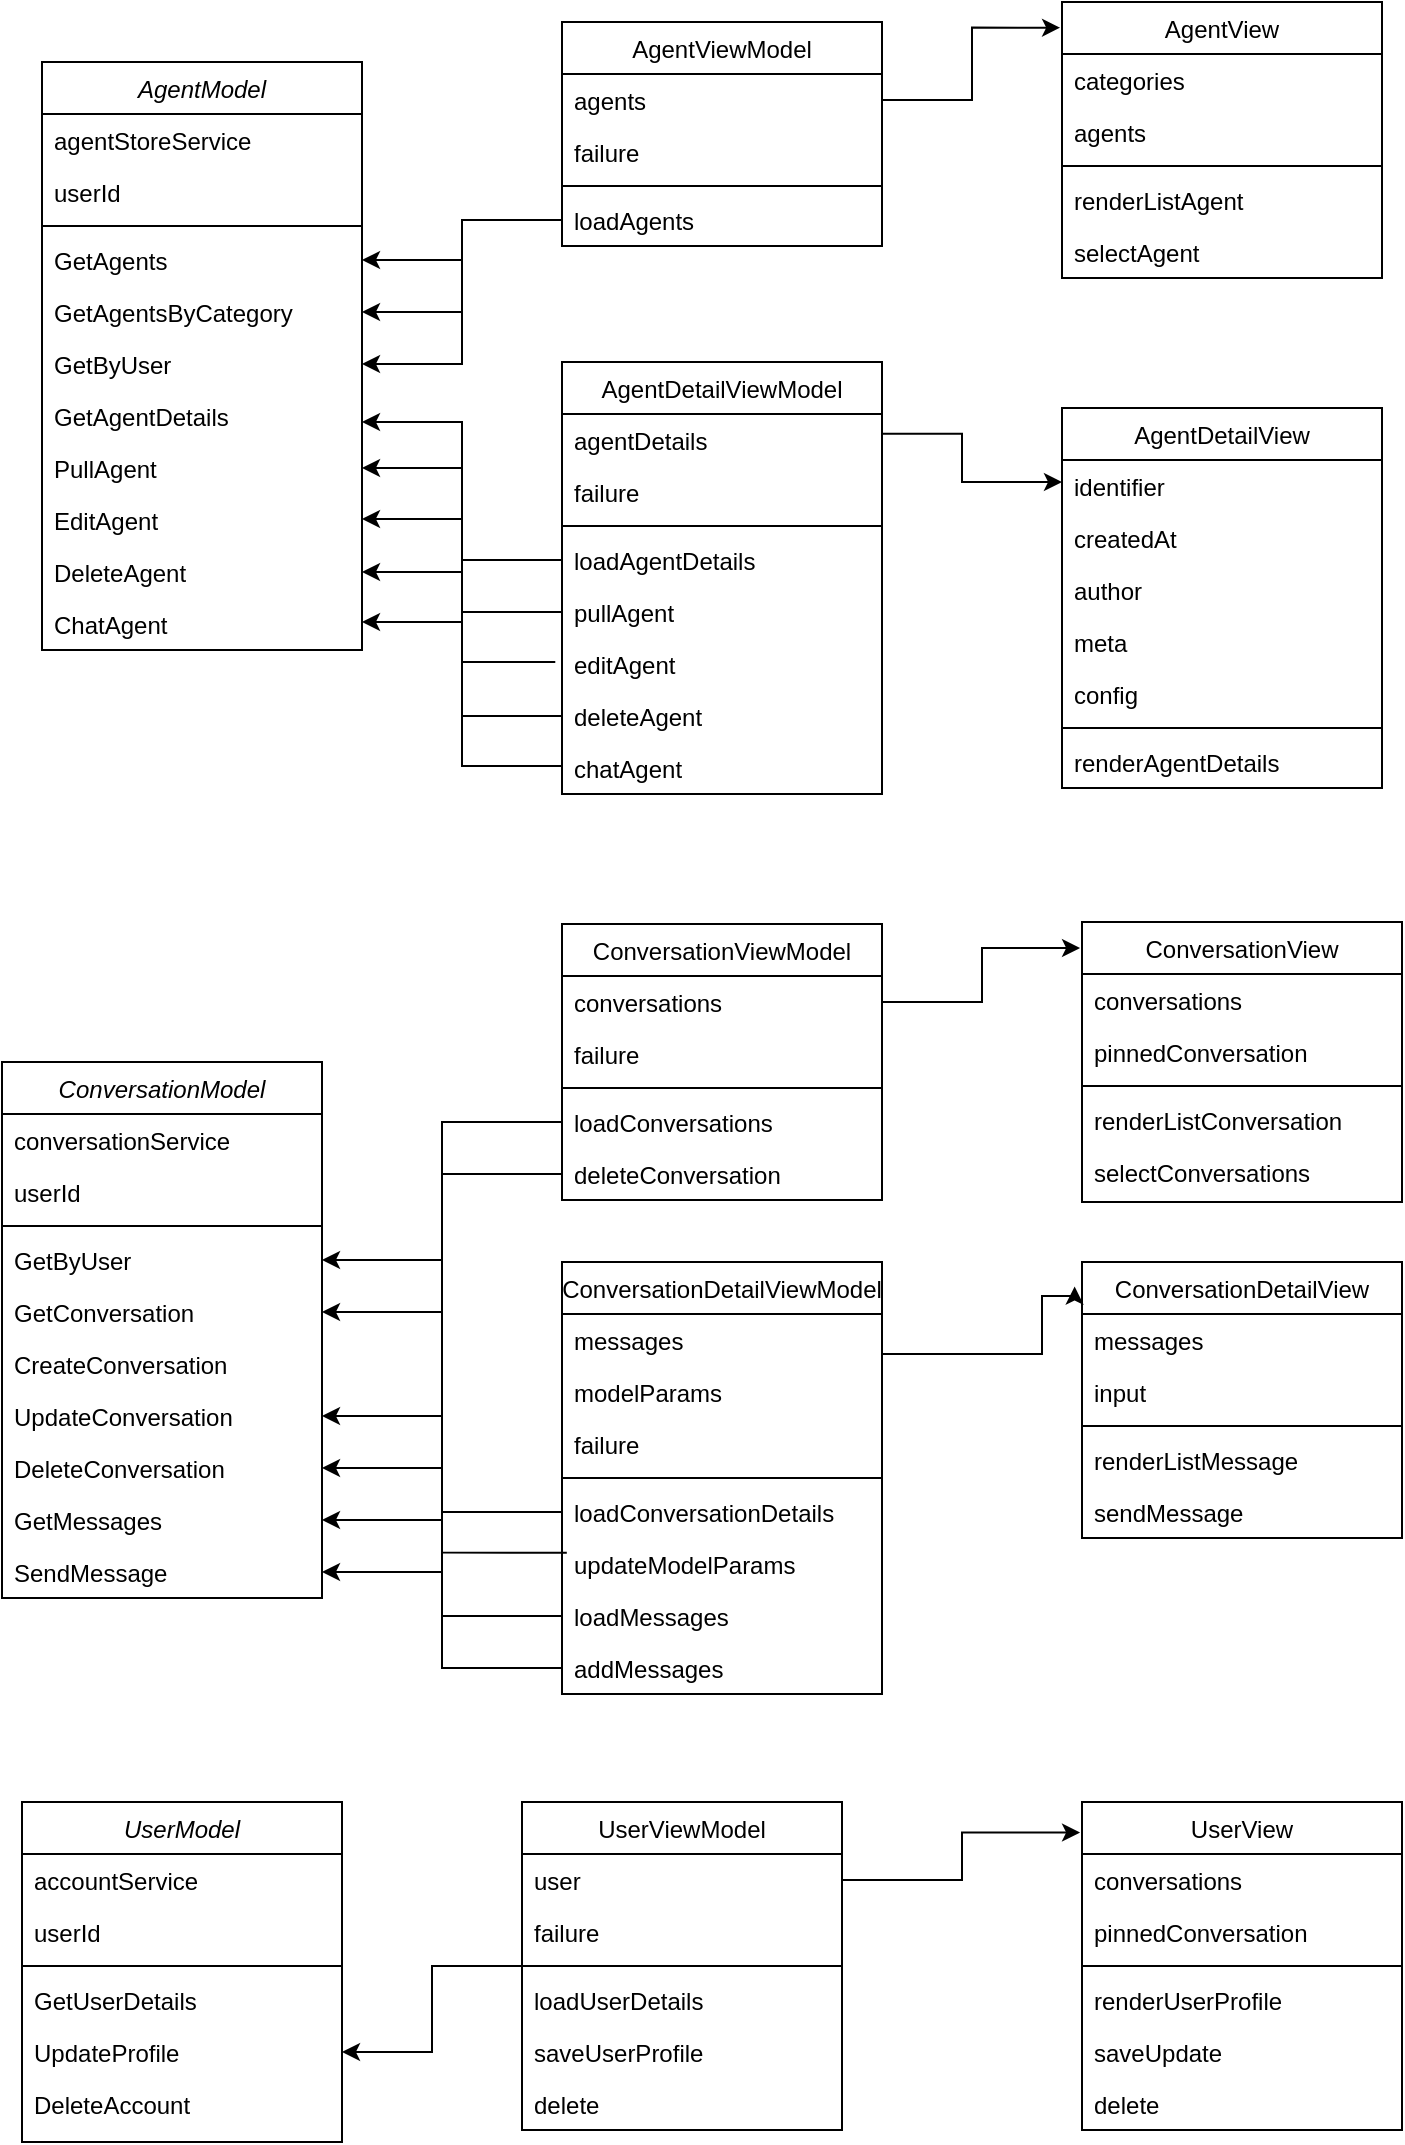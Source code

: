 <mxfile version="24.8.3">
  <diagram id="C5RBs43oDa-KdzZeNtuy" name="Page-1">
    <mxGraphModel dx="1075" dy="497" grid="1" gridSize="10" guides="1" tooltips="1" connect="1" arrows="1" fold="1" page="1" pageScale="1" pageWidth="827" pageHeight="1169" math="0" shadow="0">
      <root>
        <mxCell id="WIyWlLk6GJQsqaUBKTNV-0" />
        <mxCell id="WIyWlLk6GJQsqaUBKTNV-1" parent="WIyWlLk6GJQsqaUBKTNV-0" />
        <mxCell id="zkfFHV4jXpPFQw0GAbJ--0" value="AgentModel" style="swimlane;fontStyle=2;align=center;verticalAlign=top;childLayout=stackLayout;horizontal=1;startSize=26;horizontalStack=0;resizeParent=1;resizeLast=0;collapsible=1;marginBottom=0;rounded=0;shadow=0;strokeWidth=1;" parent="WIyWlLk6GJQsqaUBKTNV-1" vertex="1">
          <mxGeometry x="60" y="70" width="160" height="294" as="geometry">
            <mxRectangle x="230" y="140" width="160" height="26" as="alternateBounds" />
          </mxGeometry>
        </mxCell>
        <mxCell id="C8YrV_E6YMcFxFq59L44-29" value="agentStoreService" style="text;align=left;verticalAlign=top;spacingLeft=4;spacingRight=4;overflow=hidden;rotatable=0;points=[[0,0.5],[1,0.5]];portConstraint=eastwest;" vertex="1" parent="zkfFHV4jXpPFQw0GAbJ--0">
          <mxGeometry y="26" width="160" height="26" as="geometry" />
        </mxCell>
        <mxCell id="zkfFHV4jXpPFQw0GAbJ--1" value="userId" style="text;align=left;verticalAlign=top;spacingLeft=4;spacingRight=4;overflow=hidden;rotatable=0;points=[[0,0.5],[1,0.5]];portConstraint=eastwest;" parent="zkfFHV4jXpPFQw0GAbJ--0" vertex="1">
          <mxGeometry y="52" width="160" height="26" as="geometry" />
        </mxCell>
        <mxCell id="zkfFHV4jXpPFQw0GAbJ--4" value="" style="line;html=1;strokeWidth=1;align=left;verticalAlign=middle;spacingTop=-1;spacingLeft=3;spacingRight=3;rotatable=0;labelPosition=right;points=[];portConstraint=eastwest;" parent="zkfFHV4jXpPFQw0GAbJ--0" vertex="1">
          <mxGeometry y="78" width="160" height="8" as="geometry" />
        </mxCell>
        <mxCell id="C8YrV_E6YMcFxFq59L44-28" value="GetAgents" style="text;align=left;verticalAlign=top;spacingLeft=4;spacingRight=4;overflow=hidden;rotatable=0;points=[[0,0.5],[1,0.5]];portConstraint=eastwest;" vertex="1" parent="zkfFHV4jXpPFQw0GAbJ--0">
          <mxGeometry y="86" width="160" height="26" as="geometry" />
        </mxCell>
        <mxCell id="C8YrV_E6YMcFxFq59L44-23" value="GetAgentsByCategory" style="text;align=left;verticalAlign=top;spacingLeft=4;spacingRight=4;overflow=hidden;rotatable=0;points=[[0,0.5],[1,0.5]];portConstraint=eastwest;" vertex="1" parent="zkfFHV4jXpPFQw0GAbJ--0">
          <mxGeometry y="112" width="160" height="26" as="geometry" />
        </mxCell>
        <mxCell id="C8YrV_E6YMcFxFq59L44-26" value="GetByUser" style="text;align=left;verticalAlign=top;spacingLeft=4;spacingRight=4;overflow=hidden;rotatable=0;points=[[0,0.5],[1,0.5]];portConstraint=eastwest;" vertex="1" parent="zkfFHV4jXpPFQw0GAbJ--0">
          <mxGeometry y="138" width="160" height="26" as="geometry" />
        </mxCell>
        <mxCell id="C8YrV_E6YMcFxFq59L44-24" value="GetAgentDetails" style="text;align=left;verticalAlign=top;spacingLeft=4;spacingRight=4;overflow=hidden;rotatable=0;points=[[0,0.5],[1,0.5]];portConstraint=eastwest;" vertex="1" parent="zkfFHV4jXpPFQw0GAbJ--0">
          <mxGeometry y="164" width="160" height="26" as="geometry" />
        </mxCell>
        <mxCell id="C8YrV_E6YMcFxFq59L44-25" value="PullAgent" style="text;align=left;verticalAlign=top;spacingLeft=4;spacingRight=4;overflow=hidden;rotatable=0;points=[[0,0.5],[1,0.5]];portConstraint=eastwest;" vertex="1" parent="zkfFHV4jXpPFQw0GAbJ--0">
          <mxGeometry y="190" width="160" height="26" as="geometry" />
        </mxCell>
        <mxCell id="C8YrV_E6YMcFxFq59L44-27" value="EditAgent" style="text;align=left;verticalAlign=top;spacingLeft=4;spacingRight=4;overflow=hidden;rotatable=0;points=[[0,0.5],[1,0.5]];portConstraint=eastwest;" vertex="1" parent="zkfFHV4jXpPFQw0GAbJ--0">
          <mxGeometry y="216" width="160" height="26" as="geometry" />
        </mxCell>
        <mxCell id="C8YrV_E6YMcFxFq59L44-57" value="DeleteAgent" style="text;align=left;verticalAlign=top;spacingLeft=4;spacingRight=4;overflow=hidden;rotatable=0;points=[[0,0.5],[1,0.5]];portConstraint=eastwest;" vertex="1" parent="zkfFHV4jXpPFQw0GAbJ--0">
          <mxGeometry y="242" width="160" height="26" as="geometry" />
        </mxCell>
        <mxCell id="zkfFHV4jXpPFQw0GAbJ--5" value="ChatAgent" style="text;align=left;verticalAlign=top;spacingLeft=4;spacingRight=4;overflow=hidden;rotatable=0;points=[[0,0.5],[1,0.5]];portConstraint=eastwest;" parent="zkfFHV4jXpPFQw0GAbJ--0" vertex="1">
          <mxGeometry y="268" width="160" height="26" as="geometry" />
        </mxCell>
        <mxCell id="zkfFHV4jXpPFQw0GAbJ--6" value="AgentView" style="swimlane;fontStyle=0;align=center;verticalAlign=top;childLayout=stackLayout;horizontal=1;startSize=26;horizontalStack=0;resizeParent=1;resizeLast=0;collapsible=1;marginBottom=0;rounded=0;shadow=0;strokeWidth=1;" parent="WIyWlLk6GJQsqaUBKTNV-1" vertex="1">
          <mxGeometry x="570" y="40" width="160" height="138" as="geometry">
            <mxRectangle x="130" y="380" width="160" height="26" as="alternateBounds" />
          </mxGeometry>
        </mxCell>
        <mxCell id="zkfFHV4jXpPFQw0GAbJ--7" value="categories" style="text;align=left;verticalAlign=top;spacingLeft=4;spacingRight=4;overflow=hidden;rotatable=0;points=[[0,0.5],[1,0.5]];portConstraint=eastwest;" parent="zkfFHV4jXpPFQw0GAbJ--6" vertex="1">
          <mxGeometry y="26" width="160" height="26" as="geometry" />
        </mxCell>
        <mxCell id="C8YrV_E6YMcFxFq59L44-31" value="agents" style="text;align=left;verticalAlign=top;spacingLeft=4;spacingRight=4;overflow=hidden;rotatable=0;points=[[0,0.5],[1,0.5]];portConstraint=eastwest;" vertex="1" parent="zkfFHV4jXpPFQw0GAbJ--6">
          <mxGeometry y="52" width="160" height="26" as="geometry" />
        </mxCell>
        <mxCell id="zkfFHV4jXpPFQw0GAbJ--9" value="" style="line;html=1;strokeWidth=1;align=left;verticalAlign=middle;spacingTop=-1;spacingLeft=3;spacingRight=3;rotatable=0;labelPosition=right;points=[];portConstraint=eastwest;" parent="zkfFHV4jXpPFQw0GAbJ--6" vertex="1">
          <mxGeometry y="78" width="160" height="8" as="geometry" />
        </mxCell>
        <mxCell id="C8YrV_E6YMcFxFq59L44-117" value="renderListAgent" style="text;align=left;verticalAlign=top;spacingLeft=4;spacingRight=4;overflow=hidden;rotatable=0;points=[[0,0.5],[1,0.5]];portConstraint=eastwest;" vertex="1" parent="zkfFHV4jXpPFQw0GAbJ--6">
          <mxGeometry y="86" width="160" height="26" as="geometry" />
        </mxCell>
        <mxCell id="C8YrV_E6YMcFxFq59L44-119" value="selectAgent" style="text;align=left;verticalAlign=top;spacingLeft=4;spacingRight=4;overflow=hidden;rotatable=0;points=[[0,0.5],[1,0.5]];portConstraint=eastwest;" vertex="1" parent="zkfFHV4jXpPFQw0GAbJ--6">
          <mxGeometry y="112" width="160" height="26" as="geometry" />
        </mxCell>
        <mxCell id="zkfFHV4jXpPFQw0GAbJ--17" value="AgentViewModel" style="swimlane;fontStyle=0;align=center;verticalAlign=top;childLayout=stackLayout;horizontal=1;startSize=26;horizontalStack=0;resizeParent=1;resizeLast=0;collapsible=1;marginBottom=0;rounded=0;shadow=0;strokeWidth=1;" parent="WIyWlLk6GJQsqaUBKTNV-1" vertex="1">
          <mxGeometry x="320" y="50" width="160" height="112" as="geometry">
            <mxRectangle x="550" y="140" width="160" height="26" as="alternateBounds" />
          </mxGeometry>
        </mxCell>
        <mxCell id="zkfFHV4jXpPFQw0GAbJ--18" value="agents" style="text;align=left;verticalAlign=top;spacingLeft=4;spacingRight=4;overflow=hidden;rotatable=0;points=[[0,0.5],[1,0.5]];portConstraint=eastwest;" parent="zkfFHV4jXpPFQw0GAbJ--17" vertex="1">
          <mxGeometry y="26" width="160" height="26" as="geometry" />
        </mxCell>
        <mxCell id="zkfFHV4jXpPFQw0GAbJ--22" value="failure" style="text;align=left;verticalAlign=top;spacingLeft=4;spacingRight=4;overflow=hidden;rotatable=0;points=[[0,0.5],[1,0.5]];portConstraint=eastwest;rounded=0;shadow=0;html=0;" parent="zkfFHV4jXpPFQw0GAbJ--17" vertex="1">
          <mxGeometry y="52" width="160" height="26" as="geometry" />
        </mxCell>
        <mxCell id="zkfFHV4jXpPFQw0GAbJ--23" value="" style="line;html=1;strokeWidth=1;align=left;verticalAlign=middle;spacingTop=-1;spacingLeft=3;spacingRight=3;rotatable=0;labelPosition=right;points=[];portConstraint=eastwest;" parent="zkfFHV4jXpPFQw0GAbJ--17" vertex="1">
          <mxGeometry y="78" width="160" height="8" as="geometry" />
        </mxCell>
        <mxCell id="zkfFHV4jXpPFQw0GAbJ--24" value="loadAgents" style="text;align=left;verticalAlign=top;spacingLeft=4;spacingRight=4;overflow=hidden;rotatable=0;points=[[0,0.5],[1,0.5]];portConstraint=eastwest;" parent="zkfFHV4jXpPFQw0GAbJ--17" vertex="1">
          <mxGeometry y="86" width="160" height="26" as="geometry" />
        </mxCell>
        <mxCell id="C8YrV_E6YMcFxFq59L44-6" value="AgentDetailViewModel" style="swimlane;fontStyle=0;align=center;verticalAlign=top;childLayout=stackLayout;horizontal=1;startSize=26;horizontalStack=0;resizeParent=1;resizeLast=0;collapsible=1;marginBottom=0;rounded=0;shadow=0;strokeWidth=1;" vertex="1" parent="WIyWlLk6GJQsqaUBKTNV-1">
          <mxGeometry x="320" y="220" width="160" height="216" as="geometry">
            <mxRectangle x="130" y="380" width="160" height="26" as="alternateBounds" />
          </mxGeometry>
        </mxCell>
        <mxCell id="C8YrV_E6YMcFxFq59L44-7" value="agentDetails" style="text;align=left;verticalAlign=top;spacingLeft=4;spacingRight=4;overflow=hidden;rotatable=0;points=[[0,0.5],[1,0.5]];portConstraint=eastwest;" vertex="1" parent="C8YrV_E6YMcFxFq59L44-6">
          <mxGeometry y="26" width="160" height="26" as="geometry" />
        </mxCell>
        <mxCell id="C8YrV_E6YMcFxFq59L44-8" value="failure" style="text;align=left;verticalAlign=top;spacingLeft=4;spacingRight=4;overflow=hidden;rotatable=0;points=[[0,0.5],[1,0.5]];portConstraint=eastwest;rounded=0;shadow=0;html=0;" vertex="1" parent="C8YrV_E6YMcFxFq59L44-6">
          <mxGeometry y="52" width="160" height="26" as="geometry" />
        </mxCell>
        <mxCell id="C8YrV_E6YMcFxFq59L44-9" value="" style="line;html=1;strokeWidth=1;align=left;verticalAlign=middle;spacingTop=-1;spacingLeft=3;spacingRight=3;rotatable=0;labelPosition=right;points=[];portConstraint=eastwest;" vertex="1" parent="C8YrV_E6YMcFxFq59L44-6">
          <mxGeometry y="78" width="160" height="8" as="geometry" />
        </mxCell>
        <mxCell id="C8YrV_E6YMcFxFq59L44-36" value="loadAgentDetails" style="text;align=left;verticalAlign=top;spacingLeft=4;spacingRight=4;overflow=hidden;rotatable=0;points=[[0,0.5],[1,0.5]];portConstraint=eastwest;" vertex="1" parent="C8YrV_E6YMcFxFq59L44-6">
          <mxGeometry y="86" width="160" height="26" as="geometry" />
        </mxCell>
        <mxCell id="C8YrV_E6YMcFxFq59L44-34" value="pullAgent" style="text;align=left;verticalAlign=top;spacingLeft=4;spacingRight=4;overflow=hidden;rotatable=0;points=[[0,0.5],[1,0.5]];portConstraint=eastwest;" vertex="1" parent="C8YrV_E6YMcFxFq59L44-6">
          <mxGeometry y="112" width="160" height="26" as="geometry" />
        </mxCell>
        <mxCell id="C8YrV_E6YMcFxFq59L44-49" value="editAgent" style="text;align=left;verticalAlign=top;spacingLeft=4;spacingRight=4;overflow=hidden;rotatable=0;points=[[0,0.5],[1,0.5]];portConstraint=eastwest;" vertex="1" parent="C8YrV_E6YMcFxFq59L44-6">
          <mxGeometry y="138" width="160" height="26" as="geometry" />
        </mxCell>
        <mxCell id="C8YrV_E6YMcFxFq59L44-54" value="deleteAgent" style="text;align=left;verticalAlign=top;spacingLeft=4;spacingRight=4;overflow=hidden;rotatable=0;points=[[0,0.5],[1,0.5]];portConstraint=eastwest;" vertex="1" parent="C8YrV_E6YMcFxFq59L44-6">
          <mxGeometry y="164" width="160" height="26" as="geometry" />
        </mxCell>
        <mxCell id="C8YrV_E6YMcFxFq59L44-11" value="chatAgent" style="text;align=left;verticalAlign=top;spacingLeft=4;spacingRight=4;overflow=hidden;rotatable=0;points=[[0,0.5],[1,0.5]];portConstraint=eastwest;" vertex="1" parent="C8YrV_E6YMcFxFq59L44-6">
          <mxGeometry y="190" width="160" height="26" as="geometry" />
        </mxCell>
        <mxCell id="C8YrV_E6YMcFxFq59L44-12" value="AgentDetailView" style="swimlane;fontStyle=0;align=center;verticalAlign=top;childLayout=stackLayout;horizontal=1;startSize=26;horizontalStack=0;resizeParent=1;resizeLast=0;collapsible=1;marginBottom=0;rounded=0;shadow=0;strokeWidth=1;" vertex="1" parent="WIyWlLk6GJQsqaUBKTNV-1">
          <mxGeometry x="570" y="243" width="160" height="190" as="geometry">
            <mxRectangle x="550" y="140" width="160" height="26" as="alternateBounds" />
          </mxGeometry>
        </mxCell>
        <mxCell id="C8YrV_E6YMcFxFq59L44-13" value="identifier" style="text;align=left;verticalAlign=top;spacingLeft=4;spacingRight=4;overflow=hidden;rotatable=0;points=[[0,0.5],[1,0.5]];portConstraint=eastwest;" vertex="1" parent="C8YrV_E6YMcFxFq59L44-12">
          <mxGeometry y="26" width="160" height="26" as="geometry" />
        </mxCell>
        <mxCell id="C8YrV_E6YMcFxFq59L44-14" value="createdAt" style="text;align=left;verticalAlign=top;spacingLeft=4;spacingRight=4;overflow=hidden;rotatable=0;points=[[0,0.5],[1,0.5]];portConstraint=eastwest;rounded=0;shadow=0;html=0;" vertex="1" parent="C8YrV_E6YMcFxFq59L44-12">
          <mxGeometry y="52" width="160" height="26" as="geometry" />
        </mxCell>
        <mxCell id="C8YrV_E6YMcFxFq59L44-15" value="author" style="text;align=left;verticalAlign=top;spacingLeft=4;spacingRight=4;overflow=hidden;rotatable=0;points=[[0,0.5],[1,0.5]];portConstraint=eastwest;rounded=0;shadow=0;html=0;" vertex="1" parent="C8YrV_E6YMcFxFq59L44-12">
          <mxGeometry y="78" width="160" height="26" as="geometry" />
        </mxCell>
        <mxCell id="C8YrV_E6YMcFxFq59L44-16" value="meta" style="text;align=left;verticalAlign=top;spacingLeft=4;spacingRight=4;overflow=hidden;rotatable=0;points=[[0,0.5],[1,0.5]];portConstraint=eastwest;rounded=0;shadow=0;html=0;" vertex="1" parent="C8YrV_E6YMcFxFq59L44-12">
          <mxGeometry y="104" width="160" height="26" as="geometry" />
        </mxCell>
        <mxCell id="C8YrV_E6YMcFxFq59L44-17" value="config" style="text;align=left;verticalAlign=top;spacingLeft=4;spacingRight=4;overflow=hidden;rotatable=0;points=[[0,0.5],[1,0.5]];portConstraint=eastwest;rounded=0;shadow=0;html=0;" vertex="1" parent="C8YrV_E6YMcFxFq59L44-12">
          <mxGeometry y="130" width="160" height="26" as="geometry" />
        </mxCell>
        <mxCell id="C8YrV_E6YMcFxFq59L44-18" value="" style="line;html=1;strokeWidth=1;align=left;verticalAlign=middle;spacingTop=-1;spacingLeft=3;spacingRight=3;rotatable=0;labelPosition=right;points=[];portConstraint=eastwest;" vertex="1" parent="C8YrV_E6YMcFxFq59L44-12">
          <mxGeometry y="156" width="160" height="8" as="geometry" />
        </mxCell>
        <mxCell id="C8YrV_E6YMcFxFq59L44-118" value="renderAgentDetails" style="text;align=left;verticalAlign=top;spacingLeft=4;spacingRight=4;overflow=hidden;rotatable=0;points=[[0,0.5],[1,0.5]];portConstraint=eastwest;" vertex="1" parent="C8YrV_E6YMcFxFq59L44-12">
          <mxGeometry y="164" width="160" height="26" as="geometry" />
        </mxCell>
        <mxCell id="C8YrV_E6YMcFxFq59L44-41" value="" style="edgeStyle=orthogonalEdgeStyle;rounded=0;orthogonalLoop=1;jettySize=auto;html=1;entryX=1;entryY=0.5;entryDx=0;entryDy=0;" edge="1" parent="WIyWlLk6GJQsqaUBKTNV-1" source="zkfFHV4jXpPFQw0GAbJ--24" target="C8YrV_E6YMcFxFq59L44-28">
          <mxGeometry relative="1" as="geometry" />
        </mxCell>
        <mxCell id="C8YrV_E6YMcFxFq59L44-42" value="" style="edgeStyle=orthogonalEdgeStyle;rounded=0;orthogonalLoop=1;jettySize=auto;html=1;exitX=0;exitY=0.5;exitDx=0;exitDy=0;" edge="1" parent="WIyWlLk6GJQsqaUBKTNV-1" source="C8YrV_E6YMcFxFq59L44-36">
          <mxGeometry relative="1" as="geometry">
            <mxPoint x="270" y="370" as="sourcePoint" />
            <mxPoint x="220" y="250" as="targetPoint" />
            <Array as="points">
              <mxPoint x="270" y="319" />
              <mxPoint x="270" y="250" />
            </Array>
          </mxGeometry>
        </mxCell>
        <mxCell id="C8YrV_E6YMcFxFq59L44-43" value="" style="edgeStyle=orthogonalEdgeStyle;rounded=0;orthogonalLoop=1;jettySize=auto;html=1;entryX=1;entryY=0.5;entryDx=0;entryDy=0;" edge="1" parent="WIyWlLk6GJQsqaUBKTNV-1" source="zkfFHV4jXpPFQw0GAbJ--24" target="C8YrV_E6YMcFxFq59L44-26">
          <mxGeometry relative="1" as="geometry" />
        </mxCell>
        <mxCell id="C8YrV_E6YMcFxFq59L44-44" value="" style="edgeStyle=orthogonalEdgeStyle;rounded=0;orthogonalLoop=1;jettySize=auto;html=1;" edge="1" parent="WIyWlLk6GJQsqaUBKTNV-1" source="zkfFHV4jXpPFQw0GAbJ--24" target="C8YrV_E6YMcFxFq59L44-23">
          <mxGeometry relative="1" as="geometry" />
        </mxCell>
        <mxCell id="C8YrV_E6YMcFxFq59L44-46" value="" style="edgeStyle=orthogonalEdgeStyle;rounded=0;orthogonalLoop=1;jettySize=auto;html=1;entryX=1;entryY=0.5;entryDx=0;entryDy=0;" edge="1" parent="WIyWlLk6GJQsqaUBKTNV-1" source="C8YrV_E6YMcFxFq59L44-34" target="C8YrV_E6YMcFxFq59L44-25">
          <mxGeometry relative="1" as="geometry" />
        </mxCell>
        <mxCell id="C8YrV_E6YMcFxFq59L44-52" value="" style="edgeStyle=orthogonalEdgeStyle;rounded=0;orthogonalLoop=1;jettySize=auto;html=1;entryX=1.021;entryY=0.479;entryDx=0;entryDy=0;entryPerimeter=0;" edge="1" parent="WIyWlLk6GJQsqaUBKTNV-1">
          <mxGeometry relative="1" as="geometry">
            <mxPoint x="316.64" y="370" as="sourcePoint" />
            <mxPoint x="220" y="298.454" as="targetPoint" />
            <Array as="points">
              <mxPoint x="270" y="370" />
              <mxPoint x="270" y="299" />
            </Array>
          </mxGeometry>
        </mxCell>
        <mxCell id="C8YrV_E6YMcFxFq59L44-56" value="" style="edgeStyle=orthogonalEdgeStyle;rounded=0;orthogonalLoop=1;jettySize=auto;html=1;exitX=0;exitY=0.5;exitDx=0;exitDy=0;entryX=1;entryY=0.5;entryDx=0;entryDy=0;" edge="1" parent="WIyWlLk6GJQsqaUBKTNV-1" source="C8YrV_E6YMcFxFq59L44-54" target="C8YrV_E6YMcFxFq59L44-57">
          <mxGeometry relative="1" as="geometry">
            <mxPoint x="316.64" y="381.55" as="sourcePoint" />
            <mxPoint x="230" y="330" as="targetPoint" />
            <Array as="points">
              <mxPoint x="270" y="397" />
              <mxPoint x="270" y="325" />
            </Array>
          </mxGeometry>
        </mxCell>
        <mxCell id="C8YrV_E6YMcFxFq59L44-58" value="" style="edgeStyle=orthogonalEdgeStyle;rounded=0;orthogonalLoop=1;jettySize=auto;html=1;exitX=0;exitY=0.5;exitDx=0;exitDy=0;entryX=1;entryY=0.5;entryDx=0;entryDy=0;" edge="1" parent="WIyWlLk6GJQsqaUBKTNV-1">
          <mxGeometry relative="1" as="geometry">
            <mxPoint x="320" y="422" as="sourcePoint" />
            <mxPoint x="220" y="350" as="targetPoint" />
            <Array as="points">
              <mxPoint x="270" y="422" />
              <mxPoint x="270" y="350" />
            </Array>
          </mxGeometry>
        </mxCell>
        <mxCell id="C8YrV_E6YMcFxFq59L44-59" value="" style="edgeStyle=orthogonalEdgeStyle;rounded=0;orthogonalLoop=1;jettySize=auto;html=1;entryX=-0.006;entryY=0.093;entryDx=0;entryDy=0;entryPerimeter=0;" edge="1" parent="WIyWlLk6GJQsqaUBKTNV-1" source="zkfFHV4jXpPFQw0GAbJ--18" target="zkfFHV4jXpPFQw0GAbJ--6">
          <mxGeometry relative="1" as="geometry" />
        </mxCell>
        <mxCell id="C8YrV_E6YMcFxFq59L44-60" value="" style="edgeStyle=orthogonalEdgeStyle;rounded=0;orthogonalLoop=1;jettySize=auto;html=1;exitX=1;exitY=0.38;exitDx=0;exitDy=0;exitPerimeter=0;" edge="1" parent="WIyWlLk6GJQsqaUBKTNV-1" source="C8YrV_E6YMcFxFq59L44-7">
          <mxGeometry relative="1" as="geometry">
            <mxPoint x="490" y="280.14" as="sourcePoint" />
            <mxPoint x="570" y="280" as="targetPoint" />
            <Array as="points">
              <mxPoint x="520" y="256" />
              <mxPoint x="520" y="280" />
            </Array>
          </mxGeometry>
        </mxCell>
        <mxCell id="C8YrV_E6YMcFxFq59L44-61" value="ConversationModel" style="swimlane;fontStyle=2;align=center;verticalAlign=top;childLayout=stackLayout;horizontal=1;startSize=26;horizontalStack=0;resizeParent=1;resizeLast=0;collapsible=1;marginBottom=0;rounded=0;shadow=0;strokeWidth=1;" vertex="1" parent="WIyWlLk6GJQsqaUBKTNV-1">
          <mxGeometry x="40" y="570" width="160" height="268" as="geometry">
            <mxRectangle x="230" y="140" width="160" height="26" as="alternateBounds" />
          </mxGeometry>
        </mxCell>
        <mxCell id="C8YrV_E6YMcFxFq59L44-62" value="conversationService" style="text;align=left;verticalAlign=top;spacingLeft=4;spacingRight=4;overflow=hidden;rotatable=0;points=[[0,0.5],[1,0.5]];portConstraint=eastwest;" vertex="1" parent="C8YrV_E6YMcFxFq59L44-61">
          <mxGeometry y="26" width="160" height="26" as="geometry" />
        </mxCell>
        <mxCell id="C8YrV_E6YMcFxFq59L44-110" value="userId" style="text;align=left;verticalAlign=top;spacingLeft=4;spacingRight=4;overflow=hidden;rotatable=0;points=[[0,0.5],[1,0.5]];portConstraint=eastwest;" vertex="1" parent="C8YrV_E6YMcFxFq59L44-61">
          <mxGeometry y="52" width="160" height="26" as="geometry" />
        </mxCell>
        <mxCell id="C8YrV_E6YMcFxFq59L44-64" value="" style="line;html=1;strokeWidth=1;align=left;verticalAlign=middle;spacingTop=-1;spacingLeft=3;spacingRight=3;rotatable=0;labelPosition=right;points=[];portConstraint=eastwest;" vertex="1" parent="C8YrV_E6YMcFxFq59L44-61">
          <mxGeometry y="78" width="160" height="8" as="geometry" />
        </mxCell>
        <mxCell id="C8YrV_E6YMcFxFq59L44-65" value="GetByUser" style="text;align=left;verticalAlign=top;spacingLeft=4;spacingRight=4;overflow=hidden;rotatable=0;points=[[0,0.5],[1,0.5]];portConstraint=eastwest;" vertex="1" parent="C8YrV_E6YMcFxFq59L44-61">
          <mxGeometry y="86" width="160" height="26" as="geometry" />
        </mxCell>
        <mxCell id="C8YrV_E6YMcFxFq59L44-111" value="GetConversation" style="text;align=left;verticalAlign=top;spacingLeft=4;spacingRight=4;overflow=hidden;rotatable=0;points=[[0,0.5],[1,0.5]];portConstraint=eastwest;" vertex="1" parent="C8YrV_E6YMcFxFq59L44-61">
          <mxGeometry y="112" width="160" height="26" as="geometry" />
        </mxCell>
        <mxCell id="C8YrV_E6YMcFxFq59L44-66" value="CreateConversation" style="text;align=left;verticalAlign=top;spacingLeft=4;spacingRight=4;overflow=hidden;rotatable=0;points=[[0,0.5],[1,0.5]];portConstraint=eastwest;" vertex="1" parent="C8YrV_E6YMcFxFq59L44-61">
          <mxGeometry y="138" width="160" height="26" as="geometry" />
        </mxCell>
        <mxCell id="C8YrV_E6YMcFxFq59L44-67" value="UpdateConversation" style="text;align=left;verticalAlign=top;spacingLeft=4;spacingRight=4;overflow=hidden;rotatable=0;points=[[0,0.5],[1,0.5]];portConstraint=eastwest;" vertex="1" parent="C8YrV_E6YMcFxFq59L44-61">
          <mxGeometry y="164" width="160" height="26" as="geometry" />
        </mxCell>
        <mxCell id="C8YrV_E6YMcFxFq59L44-122" value="DeleteConversation" style="text;align=left;verticalAlign=top;spacingLeft=4;spacingRight=4;overflow=hidden;rotatable=0;points=[[0,0.5],[1,0.5]];portConstraint=eastwest;" vertex="1" parent="C8YrV_E6YMcFxFq59L44-61">
          <mxGeometry y="190" width="160" height="26" as="geometry" />
        </mxCell>
        <mxCell id="C8YrV_E6YMcFxFq59L44-124" value="GetMessages" style="text;align=left;verticalAlign=top;spacingLeft=4;spacingRight=4;overflow=hidden;rotatable=0;points=[[0,0.5],[1,0.5]];portConstraint=eastwest;" vertex="1" parent="C8YrV_E6YMcFxFq59L44-61">
          <mxGeometry y="216" width="160" height="26" as="geometry" />
        </mxCell>
        <mxCell id="C8YrV_E6YMcFxFq59L44-68" value="SendMessage" style="text;align=left;verticalAlign=top;spacingLeft=4;spacingRight=4;overflow=hidden;rotatable=0;points=[[0,0.5],[1,0.5]];portConstraint=eastwest;" vertex="1" parent="C8YrV_E6YMcFxFq59L44-61">
          <mxGeometry y="242" width="160" height="26" as="geometry" />
        </mxCell>
        <mxCell id="C8YrV_E6YMcFxFq59L44-73" value="ConversationView" style="swimlane;fontStyle=0;align=center;verticalAlign=top;childLayout=stackLayout;horizontal=1;startSize=26;horizontalStack=0;resizeParent=1;resizeLast=0;collapsible=1;marginBottom=0;rounded=0;shadow=0;strokeWidth=1;" vertex="1" parent="WIyWlLk6GJQsqaUBKTNV-1">
          <mxGeometry x="580" y="500" width="160" height="140" as="geometry">
            <mxRectangle x="130" y="380" width="160" height="26" as="alternateBounds" />
          </mxGeometry>
        </mxCell>
        <mxCell id="C8YrV_E6YMcFxFq59L44-74" value="conversations" style="text;align=left;verticalAlign=top;spacingLeft=4;spacingRight=4;overflow=hidden;rotatable=0;points=[[0,0.5],[1,0.5]];portConstraint=eastwest;" vertex="1" parent="C8YrV_E6YMcFxFq59L44-73">
          <mxGeometry y="26" width="160" height="26" as="geometry" />
        </mxCell>
        <mxCell id="C8YrV_E6YMcFxFq59L44-77" value="pinnedConversation" style="text;align=left;verticalAlign=top;spacingLeft=4;spacingRight=4;overflow=hidden;rotatable=0;points=[[0,0.5],[1,0.5]];portConstraint=eastwest;" vertex="1" parent="C8YrV_E6YMcFxFq59L44-73">
          <mxGeometry y="52" width="160" height="26" as="geometry" />
        </mxCell>
        <mxCell id="C8YrV_E6YMcFxFq59L44-78" value="" style="line;html=1;strokeWidth=1;align=left;verticalAlign=middle;spacingTop=-1;spacingLeft=3;spacingRight=3;rotatable=0;labelPosition=right;points=[];portConstraint=eastwest;" vertex="1" parent="C8YrV_E6YMcFxFq59L44-73">
          <mxGeometry y="78" width="160" height="8" as="geometry" />
        </mxCell>
        <mxCell id="C8YrV_E6YMcFxFq59L44-115" value="renderListConversation" style="text;align=left;verticalAlign=top;spacingLeft=4;spacingRight=4;overflow=hidden;rotatable=0;points=[[0,0.5],[1,0.5]];portConstraint=eastwest;" vertex="1" parent="C8YrV_E6YMcFxFq59L44-73">
          <mxGeometry y="86" width="160" height="26" as="geometry" />
        </mxCell>
        <mxCell id="C8YrV_E6YMcFxFq59L44-116" value="selectConversations" style="text;align=left;verticalAlign=top;spacingLeft=4;spacingRight=4;overflow=hidden;rotatable=0;points=[[0,0.5],[1,0.5]];portConstraint=eastwest;" vertex="1" parent="C8YrV_E6YMcFxFq59L44-73">
          <mxGeometry y="112" width="160" height="26" as="geometry" />
        </mxCell>
        <mxCell id="C8YrV_E6YMcFxFq59L44-121" value="" style="edgeStyle=orthogonalEdgeStyle;rounded=0;orthogonalLoop=1;jettySize=auto;html=1;exitX=0;exitY=0.5;exitDx=0;exitDy=0;entryX=1;entryY=0.5;entryDx=0;entryDy=0;" edge="1" parent="WIyWlLk6GJQsqaUBKTNV-1" source="C8YrV_E6YMcFxFq59L44-114" target="C8YrV_E6YMcFxFq59L44-65">
          <mxGeometry relative="1" as="geometry">
            <Array as="points">
              <mxPoint x="260" y="600" />
              <mxPoint x="260" y="669" />
            </Array>
          </mxGeometry>
        </mxCell>
        <mxCell id="C8YrV_E6YMcFxFq59L44-79" value="ConversationViewModel" style="swimlane;fontStyle=0;align=center;verticalAlign=top;childLayout=stackLayout;horizontal=1;startSize=26;horizontalStack=0;resizeParent=1;resizeLast=0;collapsible=1;marginBottom=0;rounded=0;shadow=0;strokeWidth=1;" vertex="1" parent="WIyWlLk6GJQsqaUBKTNV-1">
          <mxGeometry x="320" y="501" width="160" height="138" as="geometry">
            <mxRectangle x="550" y="140" width="160" height="26" as="alternateBounds" />
          </mxGeometry>
        </mxCell>
        <mxCell id="C8YrV_E6YMcFxFq59L44-80" value="conversations" style="text;align=left;verticalAlign=top;spacingLeft=4;spacingRight=4;overflow=hidden;rotatable=0;points=[[0,0.5],[1,0.5]];portConstraint=eastwest;" vertex="1" parent="C8YrV_E6YMcFxFq59L44-79">
          <mxGeometry y="26" width="160" height="26" as="geometry" />
        </mxCell>
        <mxCell id="C8YrV_E6YMcFxFq59L44-81" value="failure" style="text;align=left;verticalAlign=top;spacingLeft=4;spacingRight=4;overflow=hidden;rotatable=0;points=[[0,0.5],[1,0.5]];portConstraint=eastwest;rounded=0;shadow=0;html=0;" vertex="1" parent="C8YrV_E6YMcFxFq59L44-79">
          <mxGeometry y="52" width="160" height="26" as="geometry" />
        </mxCell>
        <mxCell id="C8YrV_E6YMcFxFq59L44-82" value="" style="line;html=1;strokeWidth=1;align=left;verticalAlign=middle;spacingTop=-1;spacingLeft=3;spacingRight=3;rotatable=0;labelPosition=right;points=[];portConstraint=eastwest;" vertex="1" parent="C8YrV_E6YMcFxFq59L44-79">
          <mxGeometry y="78" width="160" height="8" as="geometry" />
        </mxCell>
        <mxCell id="C8YrV_E6YMcFxFq59L44-114" value="loadConversations" style="text;align=left;verticalAlign=top;spacingLeft=4;spacingRight=4;overflow=hidden;rotatable=0;points=[[0,0.5],[1,0.5]];portConstraint=eastwest;" vertex="1" parent="C8YrV_E6YMcFxFq59L44-79">
          <mxGeometry y="86" width="160" height="26" as="geometry" />
        </mxCell>
        <mxCell id="C8YrV_E6YMcFxFq59L44-83" value="deleteConversation" style="text;align=left;verticalAlign=top;spacingLeft=4;spacingRight=4;overflow=hidden;rotatable=0;points=[[0,0.5],[1,0.5]];portConstraint=eastwest;" vertex="1" parent="C8YrV_E6YMcFxFq59L44-79">
          <mxGeometry y="112" width="160" height="26" as="geometry" />
        </mxCell>
        <mxCell id="C8YrV_E6YMcFxFq59L44-84" value="ConversationDetailViewModel" style="swimlane;fontStyle=0;align=center;verticalAlign=top;childLayout=stackLayout;horizontal=1;startSize=26;horizontalStack=0;resizeParent=1;resizeLast=0;collapsible=1;marginBottom=0;rounded=0;shadow=0;strokeWidth=1;" vertex="1" parent="WIyWlLk6GJQsqaUBKTNV-1">
          <mxGeometry x="320" y="670" width="160" height="216" as="geometry">
            <mxRectangle x="130" y="380" width="160" height="26" as="alternateBounds" />
          </mxGeometry>
        </mxCell>
        <mxCell id="C8YrV_E6YMcFxFq59L44-113" value="messages" style="text;align=left;verticalAlign=top;spacingLeft=4;spacingRight=4;overflow=hidden;rotatable=0;points=[[0,0.5],[1,0.5]];portConstraint=eastwest;" vertex="1" parent="C8YrV_E6YMcFxFq59L44-84">
          <mxGeometry y="26" width="160" height="26" as="geometry" />
        </mxCell>
        <mxCell id="C8YrV_E6YMcFxFq59L44-85" value="modelParams" style="text;align=left;verticalAlign=top;spacingLeft=4;spacingRight=4;overflow=hidden;rotatable=0;points=[[0,0.5],[1,0.5]];portConstraint=eastwest;" vertex="1" parent="C8YrV_E6YMcFxFq59L44-84">
          <mxGeometry y="52" width="160" height="26" as="geometry" />
        </mxCell>
        <mxCell id="C8YrV_E6YMcFxFq59L44-86" value="failure" style="text;align=left;verticalAlign=top;spacingLeft=4;spacingRight=4;overflow=hidden;rotatable=0;points=[[0,0.5],[1,0.5]];portConstraint=eastwest;rounded=0;shadow=0;html=0;" vertex="1" parent="C8YrV_E6YMcFxFq59L44-84">
          <mxGeometry y="78" width="160" height="26" as="geometry" />
        </mxCell>
        <mxCell id="C8YrV_E6YMcFxFq59L44-87" value="" style="line;html=1;strokeWidth=1;align=left;verticalAlign=middle;spacingTop=-1;spacingLeft=3;spacingRight=3;rotatable=0;labelPosition=right;points=[];portConstraint=eastwest;" vertex="1" parent="C8YrV_E6YMcFxFq59L44-84">
          <mxGeometry y="104" width="160" height="8" as="geometry" />
        </mxCell>
        <mxCell id="C8YrV_E6YMcFxFq59L44-89" value="loadConversationDetails" style="text;align=left;verticalAlign=top;spacingLeft=4;spacingRight=4;overflow=hidden;rotatable=0;points=[[0,0.5],[1,0.5]];portConstraint=eastwest;" vertex="1" parent="C8YrV_E6YMcFxFq59L44-84">
          <mxGeometry y="112" width="160" height="26" as="geometry" />
        </mxCell>
        <mxCell id="C8YrV_E6YMcFxFq59L44-139" value="updateModelParams" style="text;align=left;verticalAlign=top;spacingLeft=4;spacingRight=4;overflow=hidden;rotatable=0;points=[[0,0.5],[1,0.5]];portConstraint=eastwest;" vertex="1" parent="C8YrV_E6YMcFxFq59L44-84">
          <mxGeometry y="138" width="160" height="26" as="geometry" />
        </mxCell>
        <mxCell id="C8YrV_E6YMcFxFq59L44-88" value="loadMessages" style="text;align=left;verticalAlign=top;spacingLeft=4;spacingRight=4;overflow=hidden;rotatable=0;points=[[0,0.5],[1,0.5]];portConstraint=eastwest;" vertex="1" parent="C8YrV_E6YMcFxFq59L44-84">
          <mxGeometry y="164" width="160" height="26" as="geometry" />
        </mxCell>
        <mxCell id="C8YrV_E6YMcFxFq59L44-90" value="addMessages" style="text;align=left;verticalAlign=top;spacingLeft=4;spacingRight=4;overflow=hidden;rotatable=0;points=[[0,0.5],[1,0.5]];portConstraint=eastwest;" vertex="1" parent="C8YrV_E6YMcFxFq59L44-84">
          <mxGeometry y="190" width="160" height="26" as="geometry" />
        </mxCell>
        <mxCell id="C8YrV_E6YMcFxFq59L44-93" value="ConversationDetailView" style="swimlane;fontStyle=0;align=center;verticalAlign=top;childLayout=stackLayout;horizontal=1;startSize=26;horizontalStack=0;resizeParent=1;resizeLast=0;collapsible=1;marginBottom=0;rounded=0;shadow=0;strokeWidth=1;" vertex="1" parent="WIyWlLk6GJQsqaUBKTNV-1">
          <mxGeometry x="580" y="670" width="160" height="138" as="geometry">
            <mxRectangle x="550" y="140" width="160" height="26" as="alternateBounds" />
          </mxGeometry>
        </mxCell>
        <mxCell id="C8YrV_E6YMcFxFq59L44-94" value="messages" style="text;align=left;verticalAlign=top;spacingLeft=4;spacingRight=4;overflow=hidden;rotatable=0;points=[[0,0.5],[1,0.5]];portConstraint=eastwest;" vertex="1" parent="C8YrV_E6YMcFxFq59L44-93">
          <mxGeometry y="26" width="160" height="26" as="geometry" />
        </mxCell>
        <mxCell id="C8YrV_E6YMcFxFq59L44-95" value="input" style="text;align=left;verticalAlign=top;spacingLeft=4;spacingRight=4;overflow=hidden;rotatable=0;points=[[0,0.5],[1,0.5]];portConstraint=eastwest;rounded=0;shadow=0;html=0;" vertex="1" parent="C8YrV_E6YMcFxFq59L44-93">
          <mxGeometry y="52" width="160" height="26" as="geometry" />
        </mxCell>
        <mxCell id="C8YrV_E6YMcFxFq59L44-99" value="" style="line;html=1;strokeWidth=1;align=left;verticalAlign=middle;spacingTop=-1;spacingLeft=3;spacingRight=3;rotatable=0;labelPosition=right;points=[];portConstraint=eastwest;" vertex="1" parent="C8YrV_E6YMcFxFq59L44-93">
          <mxGeometry y="78" width="160" height="8" as="geometry" />
        </mxCell>
        <mxCell id="C8YrV_E6YMcFxFq59L44-120" value="renderListMessage" style="text;align=left;verticalAlign=top;spacingLeft=4;spacingRight=4;overflow=hidden;rotatable=0;points=[[0,0.5],[1,0.5]];portConstraint=eastwest;" vertex="1" parent="C8YrV_E6YMcFxFq59L44-93">
          <mxGeometry y="86" width="160" height="26" as="geometry" />
        </mxCell>
        <mxCell id="C8YrV_E6YMcFxFq59L44-190" value="sendMessage" style="text;align=left;verticalAlign=top;spacingLeft=4;spacingRight=4;overflow=hidden;rotatable=0;points=[[0,0.5],[1,0.5]];portConstraint=eastwest;" vertex="1" parent="C8YrV_E6YMcFxFq59L44-93">
          <mxGeometry y="112" width="160" height="26" as="geometry" />
        </mxCell>
        <mxCell id="C8YrV_E6YMcFxFq59L44-108" value="" style="edgeStyle=orthogonalEdgeStyle;rounded=0;orthogonalLoop=1;jettySize=auto;html=1;entryX=-0.006;entryY=0.093;entryDx=0;entryDy=0;entryPerimeter=0;" edge="1" parent="WIyWlLk6GJQsqaUBKTNV-1" source="C8YrV_E6YMcFxFq59L44-80" target="C8YrV_E6YMcFxFq59L44-73">
          <mxGeometry relative="1" as="geometry" />
        </mxCell>
        <mxCell id="C8YrV_E6YMcFxFq59L44-109" value="" style="edgeStyle=orthogonalEdgeStyle;rounded=0;orthogonalLoop=1;jettySize=auto;html=1;exitX=1;exitY=0.38;exitDx=0;exitDy=0;exitPerimeter=0;entryX=-0.023;entryY=0.089;entryDx=0;entryDy=0;entryPerimeter=0;" edge="1" parent="WIyWlLk6GJQsqaUBKTNV-1" source="C8YrV_E6YMcFxFq59L44-85" target="C8YrV_E6YMcFxFq59L44-93">
          <mxGeometry relative="1" as="geometry">
            <mxPoint x="500" y="740.14" as="sourcePoint" />
            <mxPoint x="560" y="730" as="targetPoint" />
            <Array as="points">
              <mxPoint x="480" y="716" />
              <mxPoint x="560" y="716" />
              <mxPoint x="560" y="687" />
            </Array>
          </mxGeometry>
        </mxCell>
        <mxCell id="C8YrV_E6YMcFxFq59L44-127" value="" style="edgeStyle=orthogonalEdgeStyle;rounded=0;orthogonalLoop=1;jettySize=auto;html=1;" edge="1" parent="WIyWlLk6GJQsqaUBKTNV-1" source="C8YrV_E6YMcFxFq59L44-90" target="C8YrV_E6YMcFxFq59L44-68">
          <mxGeometry relative="1" as="geometry" />
        </mxCell>
        <mxCell id="C8YrV_E6YMcFxFq59L44-131" value="" style="edgeStyle=orthogonalEdgeStyle;rounded=0;orthogonalLoop=1;jettySize=auto;html=1;entryX=1;entryY=0.5;entryDx=0;entryDy=0;exitX=0.015;exitY=0.282;exitDx=0;exitDy=0;exitPerimeter=0;" edge="1" parent="WIyWlLk6GJQsqaUBKTNV-1" source="C8YrV_E6YMcFxFq59L44-139" target="C8YrV_E6YMcFxFq59L44-67">
          <mxGeometry relative="1" as="geometry" />
        </mxCell>
        <mxCell id="C8YrV_E6YMcFxFq59L44-132" value="" style="edgeStyle=orthogonalEdgeStyle;rounded=0;orthogonalLoop=1;jettySize=auto;html=1;entryX=1;entryY=0.5;entryDx=0;entryDy=0;" edge="1" parent="WIyWlLk6GJQsqaUBKTNV-1" source="C8YrV_E6YMcFxFq59L44-88" target="C8YrV_E6YMcFxFq59L44-124">
          <mxGeometry relative="1" as="geometry" />
        </mxCell>
        <mxCell id="C8YrV_E6YMcFxFq59L44-137" value="" style="edgeStyle=orthogonalEdgeStyle;rounded=0;orthogonalLoop=1;jettySize=auto;html=1;entryX=1;entryY=0.5;entryDx=0;entryDy=0;" edge="1" parent="WIyWlLk6GJQsqaUBKTNV-1" source="C8YrV_E6YMcFxFq59L44-83" target="C8YrV_E6YMcFxFq59L44-122">
          <mxGeometry relative="1" as="geometry" />
        </mxCell>
        <mxCell id="C8YrV_E6YMcFxFq59L44-141" value="" style="edgeStyle=orthogonalEdgeStyle;rounded=0;orthogonalLoop=1;jettySize=auto;html=1;entryX=1;entryY=0.5;entryDx=0;entryDy=0;" edge="1" parent="WIyWlLk6GJQsqaUBKTNV-1" source="C8YrV_E6YMcFxFq59L44-89" target="C8YrV_E6YMcFxFq59L44-111">
          <mxGeometry relative="1" as="geometry" />
        </mxCell>
        <mxCell id="C8YrV_E6YMcFxFq59L44-142" value="UserModel" style="swimlane;fontStyle=2;align=center;verticalAlign=top;childLayout=stackLayout;horizontal=1;startSize=26;horizontalStack=0;resizeParent=1;resizeLast=0;collapsible=1;marginBottom=0;rounded=0;shadow=0;strokeWidth=1;" vertex="1" parent="WIyWlLk6GJQsqaUBKTNV-1">
          <mxGeometry x="50" y="940" width="160" height="170" as="geometry">
            <mxRectangle x="230" y="140" width="160" height="26" as="alternateBounds" />
          </mxGeometry>
        </mxCell>
        <mxCell id="C8YrV_E6YMcFxFq59L44-143" value="accountService" style="text;align=left;verticalAlign=top;spacingLeft=4;spacingRight=4;overflow=hidden;rotatable=0;points=[[0,0.5],[1,0.5]];portConstraint=eastwest;" vertex="1" parent="C8YrV_E6YMcFxFq59L44-142">
          <mxGeometry y="26" width="160" height="26" as="geometry" />
        </mxCell>
        <mxCell id="C8YrV_E6YMcFxFq59L44-144" value="userId" style="text;align=left;verticalAlign=top;spacingLeft=4;spacingRight=4;overflow=hidden;rotatable=0;points=[[0,0.5],[1,0.5]];portConstraint=eastwest;" vertex="1" parent="C8YrV_E6YMcFxFq59L44-142">
          <mxGeometry y="52" width="160" height="26" as="geometry" />
        </mxCell>
        <mxCell id="C8YrV_E6YMcFxFq59L44-145" value="" style="line;html=1;strokeWidth=1;align=left;verticalAlign=middle;spacingTop=-1;spacingLeft=3;spacingRight=3;rotatable=0;labelPosition=right;points=[];portConstraint=eastwest;" vertex="1" parent="C8YrV_E6YMcFxFq59L44-142">
          <mxGeometry y="78" width="160" height="8" as="geometry" />
        </mxCell>
        <mxCell id="C8YrV_E6YMcFxFq59L44-146" value="GetUserDetails" style="text;align=left;verticalAlign=top;spacingLeft=4;spacingRight=4;overflow=hidden;rotatable=0;points=[[0,0.5],[1,0.5]];portConstraint=eastwest;" vertex="1" parent="C8YrV_E6YMcFxFq59L44-142">
          <mxGeometry y="86" width="160" height="26" as="geometry" />
        </mxCell>
        <mxCell id="C8YrV_E6YMcFxFq59L44-152" value="UpdateProfile" style="text;align=left;verticalAlign=top;spacingLeft=4;spacingRight=4;overflow=hidden;rotatable=0;points=[[0,0.5],[1,0.5]];portConstraint=eastwest;" vertex="1" parent="C8YrV_E6YMcFxFq59L44-142">
          <mxGeometry y="112" width="160" height="26" as="geometry" />
        </mxCell>
        <mxCell id="C8YrV_E6YMcFxFq59L44-191" value="DeleteAccount" style="text;align=left;verticalAlign=top;spacingLeft=4;spacingRight=4;overflow=hidden;rotatable=0;points=[[0,0.5],[1,0.5]];portConstraint=eastwest;" vertex="1" parent="C8YrV_E6YMcFxFq59L44-142">
          <mxGeometry y="138" width="160" height="26" as="geometry" />
        </mxCell>
        <mxCell id="C8YrV_E6YMcFxFq59L44-153" value="UserView" style="swimlane;fontStyle=0;align=center;verticalAlign=top;childLayout=stackLayout;horizontal=1;startSize=26;horizontalStack=0;resizeParent=1;resizeLast=0;collapsible=1;marginBottom=0;rounded=0;shadow=0;strokeWidth=1;" vertex="1" parent="WIyWlLk6GJQsqaUBKTNV-1">
          <mxGeometry x="580" y="940" width="160" height="164" as="geometry">
            <mxRectangle x="130" y="380" width="160" height="26" as="alternateBounds" />
          </mxGeometry>
        </mxCell>
        <mxCell id="C8YrV_E6YMcFxFq59L44-154" value="conversations" style="text;align=left;verticalAlign=top;spacingLeft=4;spacingRight=4;overflow=hidden;rotatable=0;points=[[0,0.5],[1,0.5]];portConstraint=eastwest;" vertex="1" parent="C8YrV_E6YMcFxFq59L44-153">
          <mxGeometry y="26" width="160" height="26" as="geometry" />
        </mxCell>
        <mxCell id="C8YrV_E6YMcFxFq59L44-155" value="pinnedConversation" style="text;align=left;verticalAlign=top;spacingLeft=4;spacingRight=4;overflow=hidden;rotatable=0;points=[[0,0.5],[1,0.5]];portConstraint=eastwest;" vertex="1" parent="C8YrV_E6YMcFxFq59L44-153">
          <mxGeometry y="52" width="160" height="26" as="geometry" />
        </mxCell>
        <mxCell id="C8YrV_E6YMcFxFq59L44-156" value="" style="line;html=1;strokeWidth=1;align=left;verticalAlign=middle;spacingTop=-1;spacingLeft=3;spacingRight=3;rotatable=0;labelPosition=right;points=[];portConstraint=eastwest;" vertex="1" parent="C8YrV_E6YMcFxFq59L44-153">
          <mxGeometry y="78" width="160" height="8" as="geometry" />
        </mxCell>
        <mxCell id="C8YrV_E6YMcFxFq59L44-157" value="renderUserProfile" style="text;align=left;verticalAlign=top;spacingLeft=4;spacingRight=4;overflow=hidden;rotatable=0;points=[[0,0.5],[1,0.5]];portConstraint=eastwest;" vertex="1" parent="C8YrV_E6YMcFxFq59L44-153">
          <mxGeometry y="86" width="160" height="26" as="geometry" />
        </mxCell>
        <mxCell id="C8YrV_E6YMcFxFq59L44-158" value="saveUpdate" style="text;align=left;verticalAlign=top;spacingLeft=4;spacingRight=4;overflow=hidden;rotatable=0;points=[[0,0.5],[1,0.5]];portConstraint=eastwest;" vertex="1" parent="C8YrV_E6YMcFxFq59L44-153">
          <mxGeometry y="112" width="160" height="26" as="geometry" />
        </mxCell>
        <mxCell id="C8YrV_E6YMcFxFq59L44-193" value="delete" style="text;align=left;verticalAlign=top;spacingLeft=4;spacingRight=4;overflow=hidden;rotatable=0;points=[[0,0.5],[1,0.5]];portConstraint=eastwest;" vertex="1" parent="C8YrV_E6YMcFxFq59L44-153">
          <mxGeometry y="138" width="160" height="26" as="geometry" />
        </mxCell>
        <mxCell id="C8YrV_E6YMcFxFq59L44-194" value="" style="edgeStyle=orthogonalEdgeStyle;rounded=0;orthogonalLoop=1;jettySize=auto;html=1;" edge="1" parent="WIyWlLk6GJQsqaUBKTNV-1" source="C8YrV_E6YMcFxFq59L44-160" target="C8YrV_E6YMcFxFq59L44-152">
          <mxGeometry relative="1" as="geometry" />
        </mxCell>
        <mxCell id="C8YrV_E6YMcFxFq59L44-160" value="UserViewModel" style="swimlane;fontStyle=0;align=center;verticalAlign=top;childLayout=stackLayout;horizontal=1;startSize=26;horizontalStack=0;resizeParent=1;resizeLast=0;collapsible=1;marginBottom=0;rounded=0;shadow=0;strokeWidth=1;" vertex="1" parent="WIyWlLk6GJQsqaUBKTNV-1">
          <mxGeometry x="300" y="940" width="160" height="164" as="geometry">
            <mxRectangle x="550" y="140" width="160" height="26" as="alternateBounds" />
          </mxGeometry>
        </mxCell>
        <mxCell id="C8YrV_E6YMcFxFq59L44-161" value="user" style="text;align=left;verticalAlign=top;spacingLeft=4;spacingRight=4;overflow=hidden;rotatable=0;points=[[0,0.5],[1,0.5]];portConstraint=eastwest;" vertex="1" parent="C8YrV_E6YMcFxFq59L44-160">
          <mxGeometry y="26" width="160" height="26" as="geometry" />
        </mxCell>
        <mxCell id="C8YrV_E6YMcFxFq59L44-162" value="failure" style="text;align=left;verticalAlign=top;spacingLeft=4;spacingRight=4;overflow=hidden;rotatable=0;points=[[0,0.5],[1,0.5]];portConstraint=eastwest;rounded=0;shadow=0;html=0;" vertex="1" parent="C8YrV_E6YMcFxFq59L44-160">
          <mxGeometry y="52" width="160" height="26" as="geometry" />
        </mxCell>
        <mxCell id="C8YrV_E6YMcFxFq59L44-163" value="" style="line;html=1;strokeWidth=1;align=left;verticalAlign=middle;spacingTop=-1;spacingLeft=3;spacingRight=3;rotatable=0;labelPosition=right;points=[];portConstraint=eastwest;" vertex="1" parent="C8YrV_E6YMcFxFq59L44-160">
          <mxGeometry y="78" width="160" height="8" as="geometry" />
        </mxCell>
        <mxCell id="C8YrV_E6YMcFxFq59L44-164" value="loadUserDetails" style="text;align=left;verticalAlign=top;spacingLeft=4;spacingRight=4;overflow=hidden;rotatable=0;points=[[0,0.5],[1,0.5]];portConstraint=eastwest;" vertex="1" parent="C8YrV_E6YMcFxFq59L44-160">
          <mxGeometry y="86" width="160" height="26" as="geometry" />
        </mxCell>
        <mxCell id="C8YrV_E6YMcFxFq59L44-165" value="saveUserProfile" style="text;align=left;verticalAlign=top;spacingLeft=4;spacingRight=4;overflow=hidden;rotatable=0;points=[[0,0.5],[1,0.5]];portConstraint=eastwest;" vertex="1" parent="C8YrV_E6YMcFxFq59L44-160">
          <mxGeometry y="112" width="160" height="26" as="geometry" />
        </mxCell>
        <mxCell id="C8YrV_E6YMcFxFq59L44-192" value="delete" style="text;align=left;verticalAlign=top;spacingLeft=4;spacingRight=4;overflow=hidden;rotatable=0;points=[[0,0.5],[1,0.5]];portConstraint=eastwest;" vertex="1" parent="C8YrV_E6YMcFxFq59L44-160">
          <mxGeometry y="138" width="160" height="26" as="geometry" />
        </mxCell>
        <mxCell id="C8YrV_E6YMcFxFq59L44-183" value="" style="edgeStyle=orthogonalEdgeStyle;rounded=0;orthogonalLoop=1;jettySize=auto;html=1;entryX=-0.006;entryY=0.093;entryDx=0;entryDy=0;entryPerimeter=0;" edge="1" parent="WIyWlLk6GJQsqaUBKTNV-1" source="C8YrV_E6YMcFxFq59L44-161" target="C8YrV_E6YMcFxFq59L44-153">
          <mxGeometry relative="1" as="geometry" />
        </mxCell>
      </root>
    </mxGraphModel>
  </diagram>
</mxfile>

